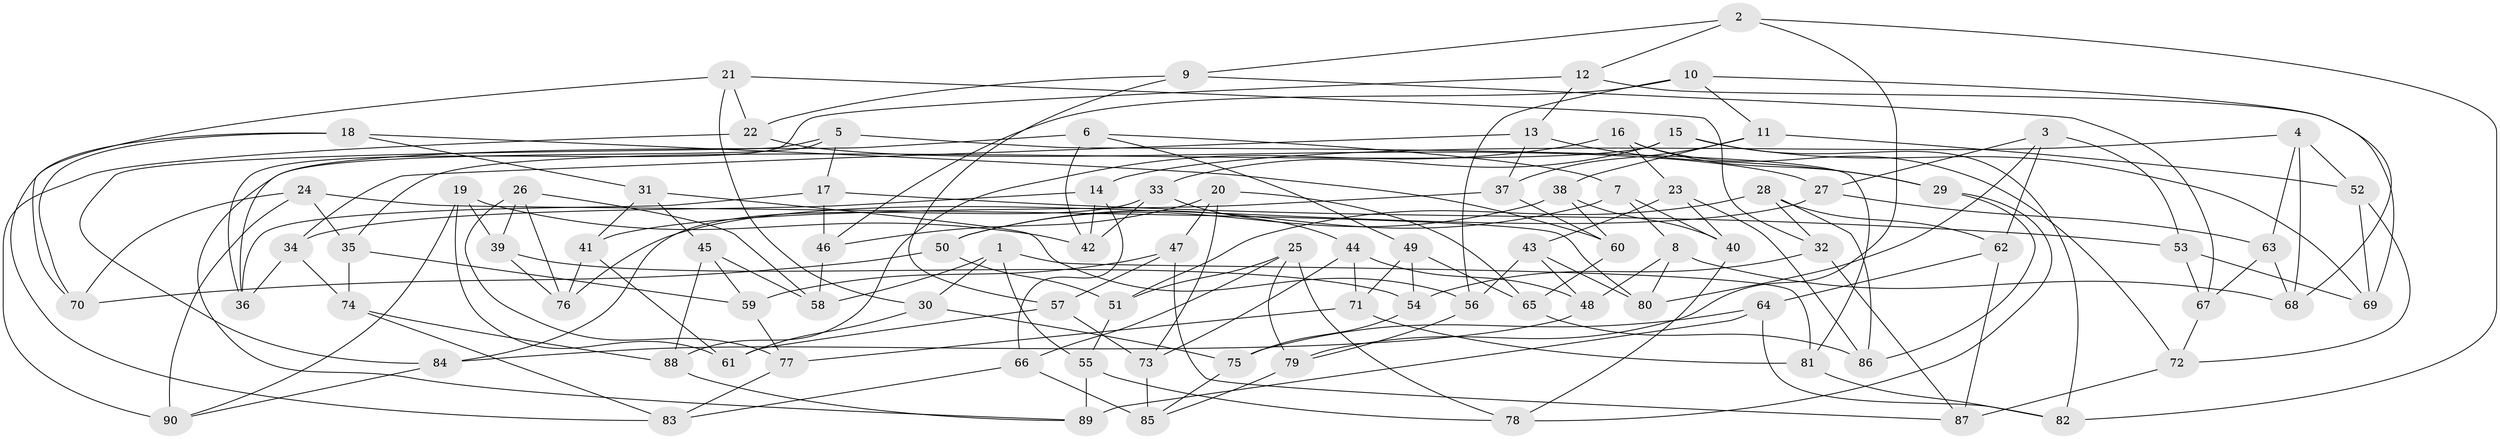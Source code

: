 // Generated by graph-tools (version 1.1) at 2025/03/03/09/25 03:03:06]
// undirected, 90 vertices, 180 edges
graph export_dot {
graph [start="1"]
  node [color=gray90,style=filled];
  1;
  2;
  3;
  4;
  5;
  6;
  7;
  8;
  9;
  10;
  11;
  12;
  13;
  14;
  15;
  16;
  17;
  18;
  19;
  20;
  21;
  22;
  23;
  24;
  25;
  26;
  27;
  28;
  29;
  30;
  31;
  32;
  33;
  34;
  35;
  36;
  37;
  38;
  39;
  40;
  41;
  42;
  43;
  44;
  45;
  46;
  47;
  48;
  49;
  50;
  51;
  52;
  53;
  54;
  55;
  56;
  57;
  58;
  59;
  60;
  61;
  62;
  63;
  64;
  65;
  66;
  67;
  68;
  69;
  70;
  71;
  72;
  73;
  74;
  75;
  76;
  77;
  78;
  79;
  80;
  81;
  82;
  83;
  84;
  85;
  86;
  87;
  88;
  89;
  90;
  1 -- 30;
  1 -- 55;
  1 -- 81;
  1 -- 58;
  2 -- 79;
  2 -- 9;
  2 -- 12;
  2 -- 82;
  3 -- 27;
  3 -- 80;
  3 -- 53;
  3 -- 62;
  4 -- 68;
  4 -- 63;
  4 -- 52;
  4 -- 14;
  5 -- 36;
  5 -- 81;
  5 -- 84;
  5 -- 17;
  6 -- 89;
  6 -- 49;
  6 -- 42;
  6 -- 7;
  7 -- 40;
  7 -- 50;
  7 -- 8;
  8 -- 68;
  8 -- 80;
  8 -- 48;
  9 -- 57;
  9 -- 67;
  9 -- 22;
  10 -- 68;
  10 -- 56;
  10 -- 46;
  10 -- 11;
  11 -- 37;
  11 -- 38;
  11 -- 52;
  12 -- 36;
  12 -- 13;
  12 -- 69;
  13 -- 29;
  13 -- 34;
  13 -- 37;
  14 -- 66;
  14 -- 34;
  14 -- 42;
  15 -- 35;
  15 -- 82;
  15 -- 33;
  15 -- 69;
  16 -- 72;
  16 -- 88;
  16 -- 23;
  16 -- 29;
  17 -- 46;
  17 -- 53;
  17 -- 36;
  18 -- 83;
  18 -- 70;
  18 -- 31;
  18 -- 60;
  19 -- 61;
  19 -- 39;
  19 -- 42;
  19 -- 90;
  20 -- 46;
  20 -- 73;
  20 -- 47;
  20 -- 65;
  21 -- 22;
  21 -- 30;
  21 -- 70;
  21 -- 32;
  22 -- 27;
  22 -- 90;
  23 -- 86;
  23 -- 43;
  23 -- 40;
  24 -- 80;
  24 -- 70;
  24 -- 90;
  24 -- 35;
  25 -- 79;
  25 -- 51;
  25 -- 66;
  25 -- 78;
  26 -- 77;
  26 -- 76;
  26 -- 58;
  26 -- 39;
  27 -- 76;
  27 -- 63;
  28 -- 86;
  28 -- 51;
  28 -- 32;
  28 -- 62;
  29 -- 86;
  29 -- 78;
  30 -- 75;
  30 -- 61;
  31 -- 41;
  31 -- 45;
  31 -- 56;
  32 -- 54;
  32 -- 87;
  33 -- 42;
  33 -- 44;
  33 -- 84;
  34 -- 36;
  34 -- 74;
  35 -- 59;
  35 -- 74;
  37 -- 41;
  37 -- 60;
  38 -- 60;
  38 -- 40;
  38 -- 50;
  39 -- 54;
  39 -- 76;
  40 -- 78;
  41 -- 61;
  41 -- 76;
  43 -- 80;
  43 -- 56;
  43 -- 48;
  44 -- 48;
  44 -- 73;
  44 -- 71;
  45 -- 58;
  45 -- 88;
  45 -- 59;
  46 -- 58;
  47 -- 87;
  47 -- 57;
  47 -- 59;
  48 -- 84;
  49 -- 65;
  49 -- 54;
  49 -- 71;
  50 -- 51;
  50 -- 70;
  51 -- 55;
  52 -- 72;
  52 -- 69;
  53 -- 69;
  53 -- 67;
  54 -- 75;
  55 -- 78;
  55 -- 89;
  56 -- 79;
  57 -- 73;
  57 -- 61;
  59 -- 77;
  60 -- 65;
  62 -- 64;
  62 -- 87;
  63 -- 67;
  63 -- 68;
  64 -- 82;
  64 -- 75;
  64 -- 89;
  65 -- 86;
  66 -- 83;
  66 -- 85;
  67 -- 72;
  71 -- 81;
  71 -- 77;
  72 -- 87;
  73 -- 85;
  74 -- 88;
  74 -- 83;
  75 -- 85;
  77 -- 83;
  79 -- 85;
  81 -- 82;
  84 -- 90;
  88 -- 89;
}

